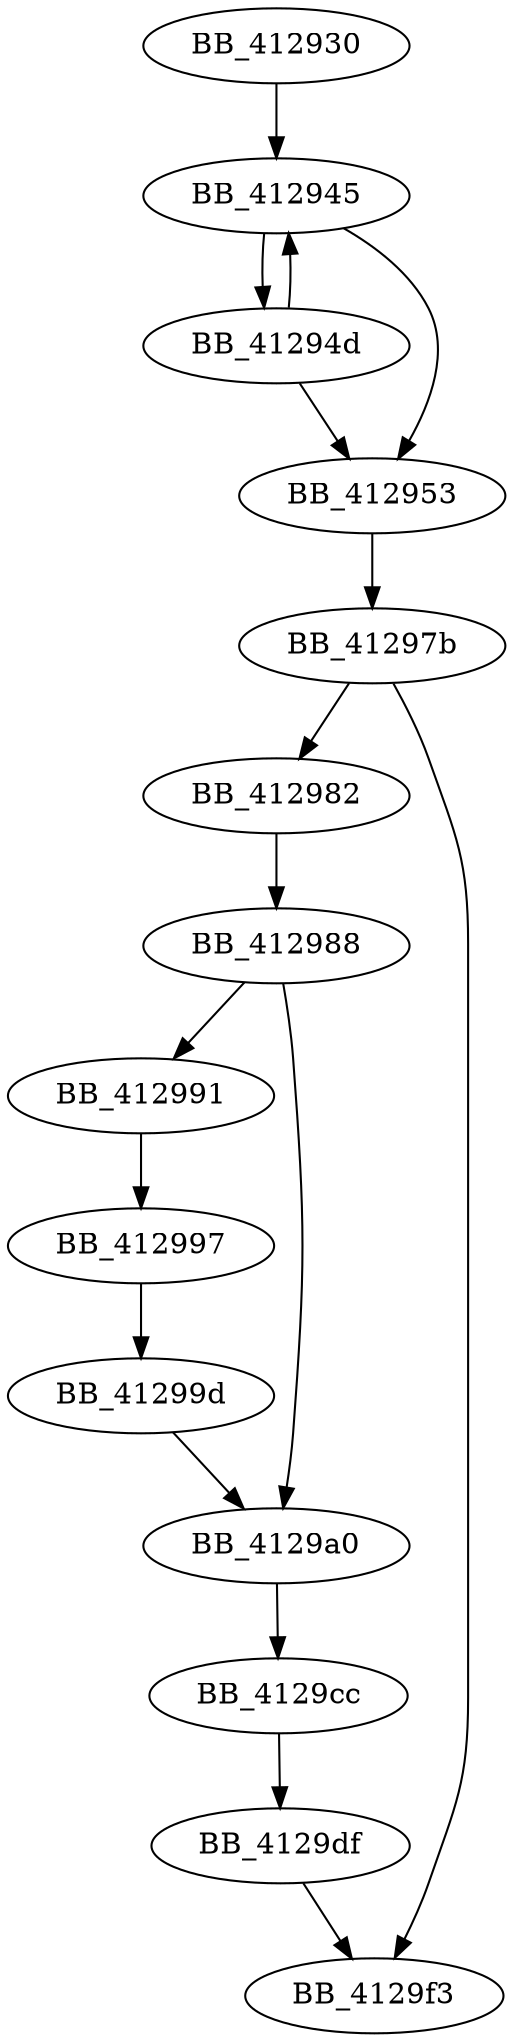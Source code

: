 DiGraph sub_412930{
BB_412930->BB_412945
BB_412945->BB_41294d
BB_412945->BB_412953
BB_41294d->BB_412945
BB_41294d->BB_412953
BB_412953->BB_41297b
BB_41297b->BB_412982
BB_41297b->BB_4129f3
BB_412982->BB_412988
BB_412988->BB_412991
BB_412988->BB_4129a0
BB_412991->BB_412997
BB_412997->BB_41299d
BB_41299d->BB_4129a0
BB_4129a0->BB_4129cc
BB_4129cc->BB_4129df
BB_4129df->BB_4129f3
}
